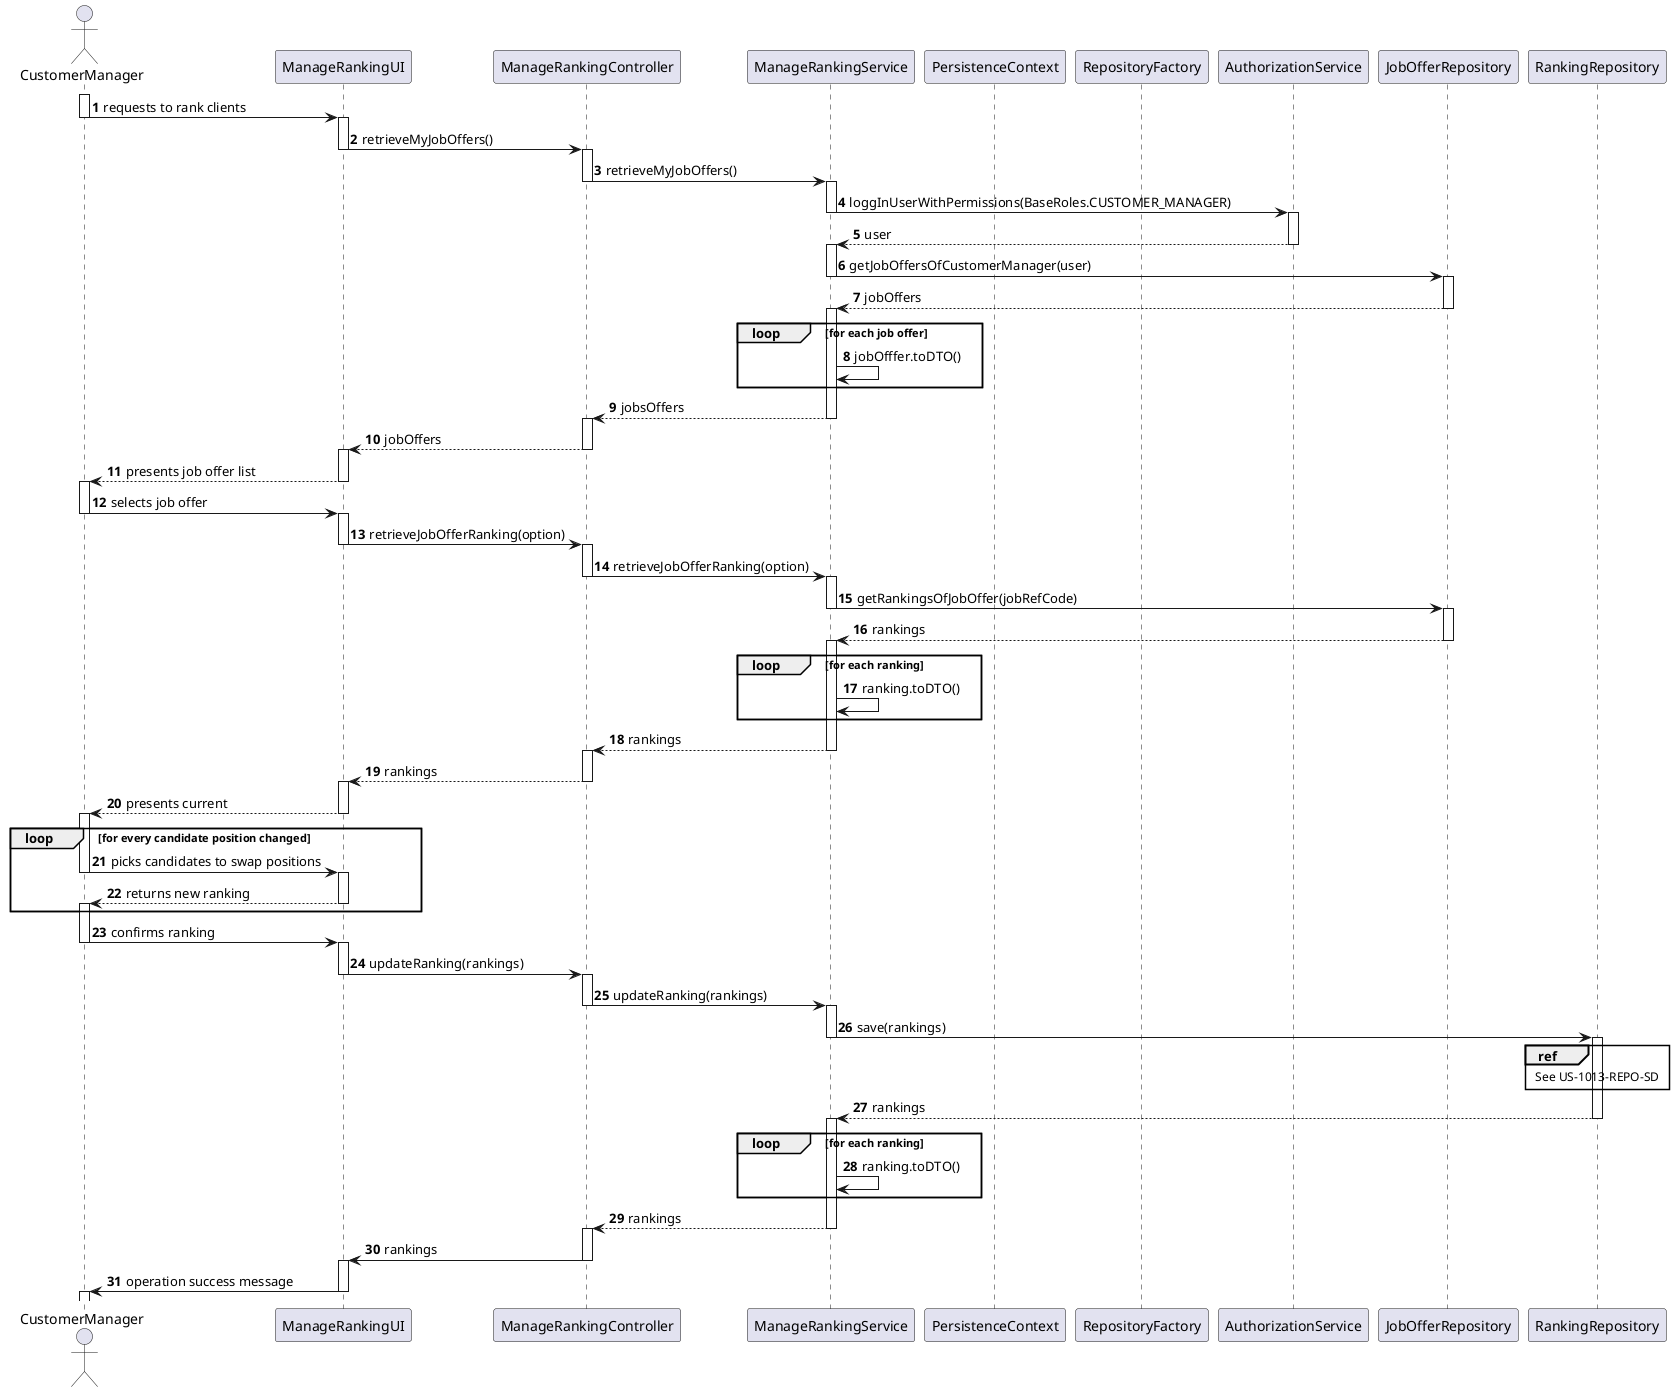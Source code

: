 @startuml
'https://plantuml.com/class-diagram

autonumber

actor CustomerManager as cm
participant ManageRankingUI as ui
participant ManageRankingController as ctrl
participant ManageRankingService as svc
participant PersistenceContext
participant RepositoryFactory
participant AuthorizationService as authSvc
participant JobOfferRepository as jobRepo
participant RankingRepository as rankRepo





activate cm
cm -> ui : requests to rank clients
deactivate cm
activate ui

ui -> ctrl : retrieveMyJobOffers()
deactivate ui
activate ctrl
ctrl -> svc : retrieveMyJobOffers()
deactivate ctrl
activate svc
svc -> authSvc : loggInUserWithPermissions(BaseRoles.CUSTOMER_MANAGER)
deactivate svc
activate authSvc
authSvc --> svc : user
deactivate authSvc
activate svc
svc -> jobRepo : getJobOffersOfCustomerManager(user)
deactivate svc
activate jobRepo
jobRepo --> svc : jobOffers
deactivate jobRepo
activate svc

loop for each job offer
svc -> svc : jobOfffer.toDTO()
end loop

svc --> ctrl : jobsOffers
deactivate svc
activate ctrl
ctrl --> ui : jobOffers
deactivate ctrl
activate ui
ui --> cm : presents job offer list
deactivate ui
activate cm
cm -> ui : selects job offer
deactivate cm
activate ui



ui -> ctrl : retrieveJobOfferRanking(option)
deactivate ui
activate ctrl
ctrl -> svc : retrieveJobOfferRanking(option)
deactivate ctrl
activate svc
svc -> jobRepo : getRankingsOfJobOffer(jobRefCode)
deactivate svc
activate jobRepo
jobRepo --> svc : rankings
deactivate jobRepo
activate svc


loop for each ranking
svc -> svc : ranking.toDTO()
end loop

svc --> ctrl : rankings
deactivate svc
activate ctrl
ctrl --> ui : rankings
deactivate ctrl
activate ui






ui --> cm : presents current
deactivate ui
activate cm
loop for every candidate position changed

cm -> ui : picks candidates to swap positions
deactivate cm
activate ui
ui --> cm : returns new ranking
deactivate ui
activate cm

end

cm -> ui : confirms ranking
deactivate cm
activate ui

ui -> ctrl : updateRanking(rankings)
deactivate ui
activate ctrl
ctrl -> svc : updateRanking(rankings)
deactivate ctrl
activate svc
svc -> rankRepo : save(rankings)

ref over rankRepo
    See US-1013-REPO-SD
end ref

deactivate svc

activate rankRepo
rankRepo --> svc : rankings
deactivate rankRepo
activate svc


loop for each ranking
svc -> svc : ranking.toDTO()
end loop

svc --> ctrl : rankings
deactivate svc
activate ctrl

ctrl -> ui : rankings
deactivate ctrl
activate ui

ui -> cm  : operation success message
deactivate ui
activate cm









@enduml